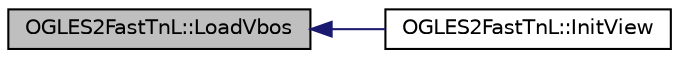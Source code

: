 digraph "OGLES2FastTnL::LoadVbos"
{
  edge [fontname="Helvetica",fontsize="10",labelfontname="Helvetica",labelfontsize="10"];
  node [fontname="Helvetica",fontsize="10",shape=record];
  rankdir="LR";
  Node1 [label="OGLES2FastTnL::LoadVbos",height=0.2,width=0.4,color="black", fillcolor="grey75", style="filled", fontcolor="black"];
  Node1 -> Node2 [dir="back",color="midnightblue",fontsize="10",style="solid"];
  Node2 [label="OGLES2FastTnL::InitView",height=0.2,width=0.4,color="black", fillcolor="white", style="filled",URL="$class_o_g_l_e_s2_fast_tn_l.html#af6d1119313e9e80a6ff186452cf260d3"];
}
